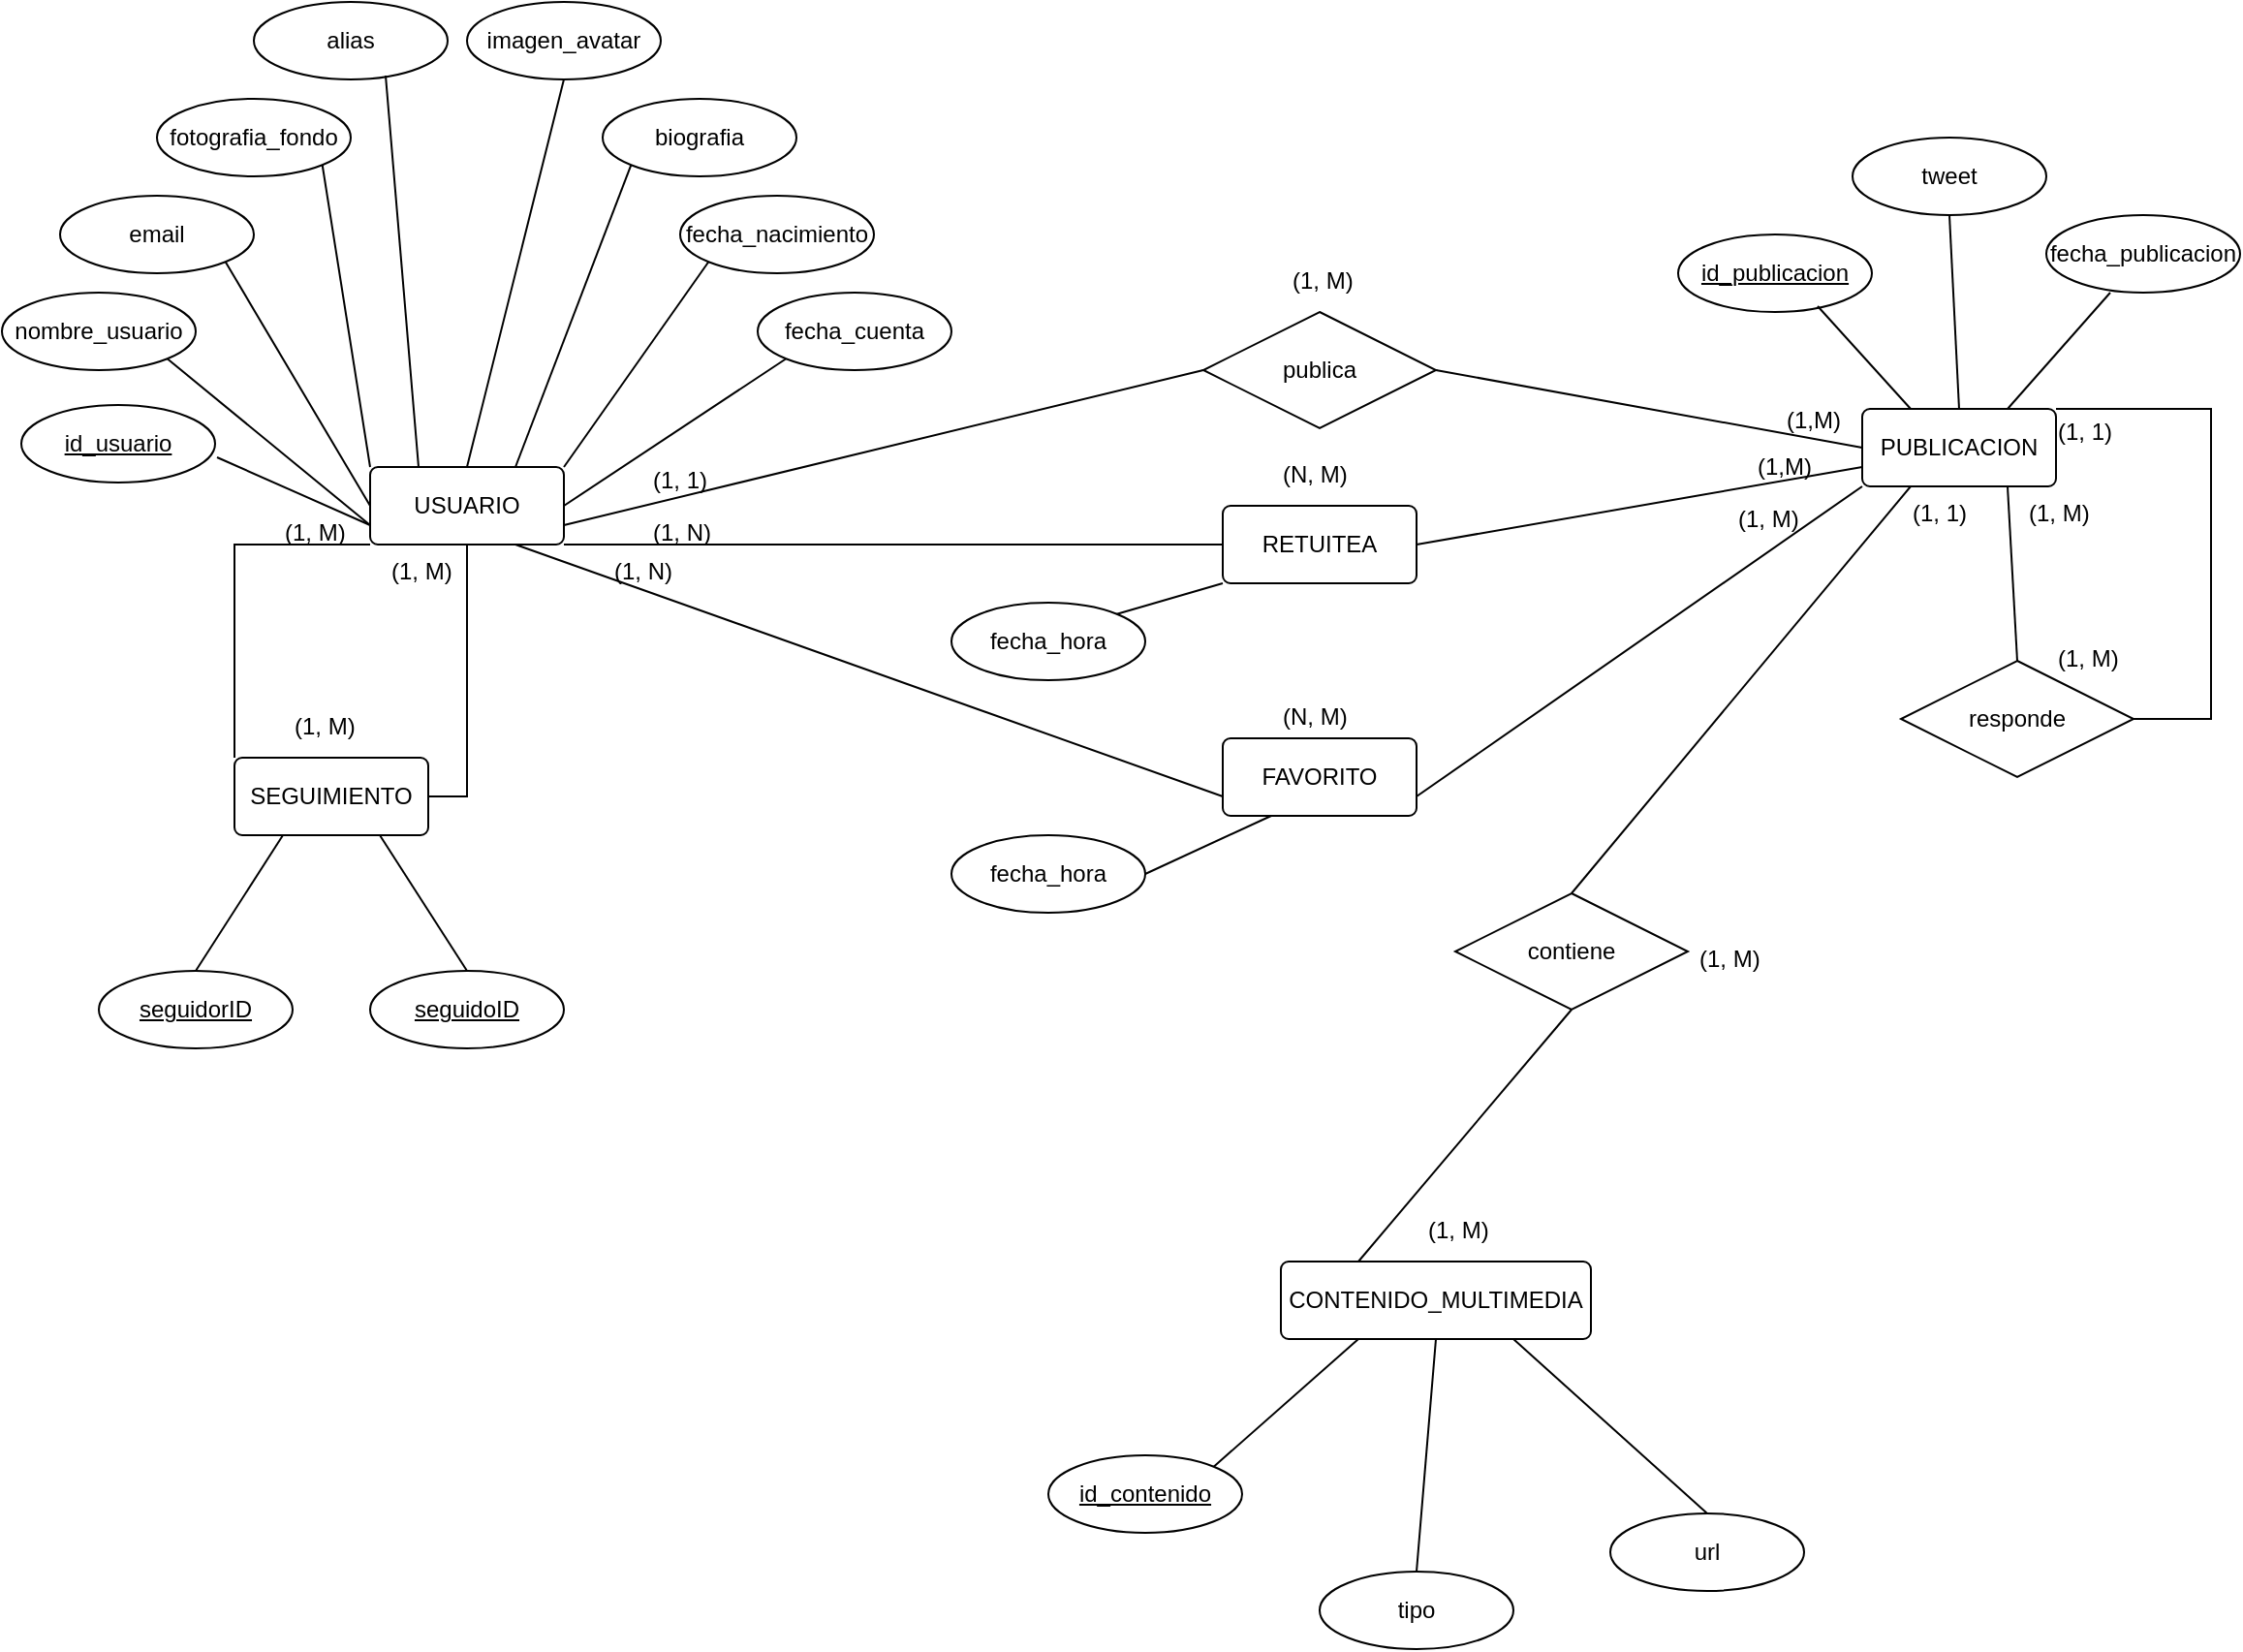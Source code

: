 <mxfile version="24.2.7" type="google">
  <diagram name="Página-1" id="BvKP64mzBPLsDO9Jx9As">
    <mxGraphModel grid="1" page="1" gridSize="10" guides="1" tooltips="1" connect="1" arrows="1" fold="1" pageScale="1" pageWidth="850" pageHeight="1100" math="0" shadow="0">
      <root>
        <mxCell id="0" />
        <mxCell id="1" parent="0" />
        <mxCell id="i9fuQxLKUlfy12cTWYng-1" value="USUARIO" style="rounded=1;arcSize=10;whiteSpace=wrap;html=1;align=center;" vertex="1" parent="1">
          <mxGeometry x="210" y="270" width="100" height="40" as="geometry" />
        </mxCell>
        <mxCell id="i9fuQxLKUlfy12cTWYng-2" value="email" style="ellipse;whiteSpace=wrap;html=1;align=center;fontStyle=0;" vertex="1" parent="1">
          <mxGeometry x="50" y="130" width="100" height="40" as="geometry" />
        </mxCell>
        <mxCell id="i9fuQxLKUlfy12cTWYng-3" value="nombre_usuario" style="ellipse;whiteSpace=wrap;html=1;align=center;fontStyle=0;" vertex="1" parent="1">
          <mxGeometry x="20" y="180" width="100" height="40" as="geometry" />
        </mxCell>
        <mxCell id="i9fuQxLKUlfy12cTWYng-4" value="PUBLICACION" style="rounded=1;arcSize=10;whiteSpace=wrap;html=1;align=center;" vertex="1" parent="1">
          <mxGeometry x="980" y="240" width="100" height="40" as="geometry" />
        </mxCell>
        <mxCell id="i9fuQxLKUlfy12cTWYng-5" value="fecha_cuenta" style="ellipse;whiteSpace=wrap;html=1;align=center;" vertex="1" parent="1">
          <mxGeometry x="410" y="180" width="100" height="40" as="geometry" />
        </mxCell>
        <mxCell id="i9fuQxLKUlfy12cTWYng-6" value="fecha_nacimiento" style="ellipse;whiteSpace=wrap;html=1;align=center;" vertex="1" parent="1">
          <mxGeometry x="370" y="130" width="100" height="40" as="geometry" />
        </mxCell>
        <mxCell id="i9fuQxLKUlfy12cTWYng-7" value="biografia" style="ellipse;whiteSpace=wrap;html=1;align=center;" vertex="1" parent="1">
          <mxGeometry x="330" y="80" width="100" height="40" as="geometry" />
        </mxCell>
        <mxCell id="i9fuQxLKUlfy12cTWYng-9" value="id_publicacion" style="ellipse;whiteSpace=wrap;html=1;align=center;fontStyle=4;" vertex="1" parent="1">
          <mxGeometry x="885" y="150" width="100" height="40" as="geometry" />
        </mxCell>
        <mxCell id="i9fuQxLKUlfy12cTWYng-10" value="tweet" style="ellipse;whiteSpace=wrap;html=1;align=center;" vertex="1" parent="1">
          <mxGeometry x="975" y="100" width="100" height="40" as="geometry" />
        </mxCell>
        <mxCell id="i9fuQxLKUlfy12cTWYng-11" value="fecha_publicacion" style="ellipse;whiteSpace=wrap;html=1;align=center;" vertex="1" parent="1">
          <mxGeometry x="1075" y="140" width="100" height="40" as="geometry" />
        </mxCell>
        <mxCell id="i9fuQxLKUlfy12cTWYng-12" value="CONTENIDO_MULTIMEDIA" style="rounded=1;arcSize=10;whiteSpace=wrap;html=1;align=center;" vertex="1" parent="1">
          <mxGeometry x="680" y="680" width="160" height="40" as="geometry" />
        </mxCell>
        <mxCell id="i9fuQxLKUlfy12cTWYng-17" value="id_contenido" style="ellipse;whiteSpace=wrap;html=1;align=center;fontStyle=4;" vertex="1" parent="1">
          <mxGeometry x="560" y="780" width="100" height="40" as="geometry" />
        </mxCell>
        <mxCell id="i9fuQxLKUlfy12cTWYng-18" value="tipo" style="ellipse;whiteSpace=wrap;html=1;align=center;" vertex="1" parent="1">
          <mxGeometry x="700" y="840" width="100" height="40" as="geometry" />
        </mxCell>
        <mxCell id="i9fuQxLKUlfy12cTWYng-19" value="url" style="ellipse;whiteSpace=wrap;html=1;align=center;" vertex="1" parent="1">
          <mxGeometry x="850" y="810" width="100" height="40" as="geometry" />
        </mxCell>
        <mxCell id="i9fuQxLKUlfy12cTWYng-20" value="SEGUIMIENTO" style="rounded=1;arcSize=10;whiteSpace=wrap;html=1;align=center;" vertex="1" parent="1">
          <mxGeometry x="140" y="420" width="100" height="40" as="geometry" />
        </mxCell>
        <mxCell id="i9fuQxLKUlfy12cTWYng-21" value="seguidoID" style="ellipse;whiteSpace=wrap;html=1;align=center;fontStyle=4;" vertex="1" parent="1">
          <mxGeometry x="210" y="530" width="100" height="40" as="geometry" />
        </mxCell>
        <mxCell id="i9fuQxLKUlfy12cTWYng-23" value="seguidorID" style="ellipse;whiteSpace=wrap;html=1;align=center;fontStyle=4" vertex="1" parent="1">
          <mxGeometry x="70" y="530" width="100" height="40" as="geometry" />
        </mxCell>
        <mxCell id="iGAWuFew3b74H168h_3H-1" value="imagen_avatar" style="ellipse;whiteSpace=wrap;html=1;align=center;" vertex="1" parent="1">
          <mxGeometry x="260" y="30" width="100" height="40" as="geometry" />
        </mxCell>
        <mxCell id="iGAWuFew3b74H168h_3H-2" value="alias" style="ellipse;whiteSpace=wrap;html=1;align=center;" vertex="1" parent="1">
          <mxGeometry x="150" y="30" width="100" height="40" as="geometry" />
        </mxCell>
        <mxCell id="iGAWuFew3b74H168h_3H-3" value="fotografia_fondo" style="ellipse;whiteSpace=wrap;html=1;align=center;" vertex="1" parent="1">
          <mxGeometry x="100" y="80" width="100" height="40" as="geometry" />
        </mxCell>
        <mxCell id="iGAWuFew3b74H168h_3H-6" value="" style="endArrow=none;html=1;rounded=0;exitX=1;exitY=1;exitDx=0;exitDy=0;entryX=0;entryY=0.75;entryDx=0;entryDy=0;" edge="1" parent="1" source="i9fuQxLKUlfy12cTWYng-3" target="i9fuQxLKUlfy12cTWYng-1">
          <mxGeometry relative="1" as="geometry">
            <mxPoint x="310" y="200" as="sourcePoint" />
            <mxPoint x="470" y="200" as="targetPoint" />
          </mxGeometry>
        </mxCell>
        <mxCell id="iGAWuFew3b74H168h_3H-7" value="" style="endArrow=none;html=1;rounded=0;exitX=1;exitY=1;exitDx=0;exitDy=0;entryX=0;entryY=0.5;entryDx=0;entryDy=0;" edge="1" parent="1" source="i9fuQxLKUlfy12cTWYng-2" target="i9fuQxLKUlfy12cTWYng-1">
          <mxGeometry relative="1" as="geometry">
            <mxPoint x="115" y="224" as="sourcePoint" />
            <mxPoint x="220" y="280" as="targetPoint" />
          </mxGeometry>
        </mxCell>
        <mxCell id="iGAWuFew3b74H168h_3H-8" value="" style="endArrow=none;html=1;rounded=0;exitX=1;exitY=1;exitDx=0;exitDy=0;entryX=0;entryY=0;entryDx=0;entryDy=0;" edge="1" parent="1" source="iGAWuFew3b74H168h_3H-3" target="i9fuQxLKUlfy12cTWYng-1">
          <mxGeometry relative="1" as="geometry">
            <mxPoint x="125" y="234" as="sourcePoint" />
            <mxPoint x="230" y="290" as="targetPoint" />
          </mxGeometry>
        </mxCell>
        <mxCell id="iGAWuFew3b74H168h_3H-9" value="" style="endArrow=none;html=1;rounded=0;exitX=0.68;exitY=0.95;exitDx=0;exitDy=0;entryX=0.25;entryY=0;entryDx=0;entryDy=0;exitPerimeter=0;" edge="1" parent="1" source="iGAWuFew3b74H168h_3H-2" target="i9fuQxLKUlfy12cTWYng-1">
          <mxGeometry relative="1" as="geometry">
            <mxPoint x="135" y="244" as="sourcePoint" />
            <mxPoint x="240" y="300" as="targetPoint" />
          </mxGeometry>
        </mxCell>
        <mxCell id="iGAWuFew3b74H168h_3H-10" value="" style="endArrow=none;html=1;rounded=0;exitX=0.5;exitY=1;exitDx=0;exitDy=0;entryX=0.5;entryY=0;entryDx=0;entryDy=0;" edge="1" parent="1" source="iGAWuFew3b74H168h_3H-1" target="i9fuQxLKUlfy12cTWYng-1">
          <mxGeometry relative="1" as="geometry">
            <mxPoint x="145" y="254" as="sourcePoint" />
            <mxPoint x="250" y="310" as="targetPoint" />
          </mxGeometry>
        </mxCell>
        <mxCell id="iGAWuFew3b74H168h_3H-11" value="" style="endArrow=none;html=1;rounded=0;exitX=0;exitY=1;exitDx=0;exitDy=0;entryX=0.75;entryY=0;entryDx=0;entryDy=0;" edge="1" parent="1" source="i9fuQxLKUlfy12cTWYng-7" target="i9fuQxLKUlfy12cTWYng-1">
          <mxGeometry relative="1" as="geometry">
            <mxPoint x="155" y="264" as="sourcePoint" />
            <mxPoint x="260" y="320" as="targetPoint" />
          </mxGeometry>
        </mxCell>
        <mxCell id="iGAWuFew3b74H168h_3H-12" value="" style="endArrow=none;html=1;rounded=0;exitX=0;exitY=1;exitDx=0;exitDy=0;entryX=1;entryY=0;entryDx=0;entryDy=0;" edge="1" parent="1" source="i9fuQxLKUlfy12cTWYng-6" target="i9fuQxLKUlfy12cTWYng-1">
          <mxGeometry relative="1" as="geometry">
            <mxPoint x="165" y="274" as="sourcePoint" />
            <mxPoint x="270" y="330" as="targetPoint" />
          </mxGeometry>
        </mxCell>
        <mxCell id="iGAWuFew3b74H168h_3H-13" value="" style="endArrow=none;html=1;rounded=0;exitX=0;exitY=1;exitDx=0;exitDy=0;entryX=1;entryY=0.5;entryDx=0;entryDy=0;" edge="1" parent="1" source="i9fuQxLKUlfy12cTWYng-5" target="i9fuQxLKUlfy12cTWYng-1">
          <mxGeometry relative="1" as="geometry">
            <mxPoint x="175" y="284" as="sourcePoint" />
            <mxPoint x="280" y="340" as="targetPoint" />
          </mxGeometry>
        </mxCell>
        <mxCell id="iGAWuFew3b74H168h_3H-14" value="publica" style="shape=rhombus;perimeter=rhombusPerimeter;whiteSpace=wrap;html=1;align=center;" vertex="1" parent="1">
          <mxGeometry x="640" y="190" width="120" height="60" as="geometry" />
        </mxCell>
        <mxCell id="iGAWuFew3b74H168h_3H-17" value="" style="endArrow=none;html=1;rounded=0;entryX=0.72;entryY=0.925;entryDx=0;entryDy=0;entryPerimeter=0;exitX=0.25;exitY=0;exitDx=0;exitDy=0;" edge="1" parent="1" source="i9fuQxLKUlfy12cTWYng-4" target="i9fuQxLKUlfy12cTWYng-9">
          <mxGeometry relative="1" as="geometry">
            <mxPoint x="760" y="320" as="sourcePoint" />
            <mxPoint x="920" y="320" as="targetPoint" />
          </mxGeometry>
        </mxCell>
        <mxCell id="iGAWuFew3b74H168h_3H-19" value="" style="endArrow=none;html=1;rounded=0;entryX=0.5;entryY=1;entryDx=0;entryDy=0;exitX=0.5;exitY=0;exitDx=0;exitDy=0;" edge="1" parent="1" source="i9fuQxLKUlfy12cTWYng-4" target="i9fuQxLKUlfy12cTWYng-10">
          <mxGeometry relative="1" as="geometry">
            <mxPoint x="1015" y="250" as="sourcePoint" />
            <mxPoint x="967" y="197" as="targetPoint" />
          </mxGeometry>
        </mxCell>
        <mxCell id="iGAWuFew3b74H168h_3H-20" value="" style="endArrow=none;html=1;rounded=0;entryX=0.33;entryY=1;entryDx=0;entryDy=0;exitX=0.75;exitY=0;exitDx=0;exitDy=0;entryPerimeter=0;" edge="1" parent="1" source="i9fuQxLKUlfy12cTWYng-4" target="i9fuQxLKUlfy12cTWYng-11">
          <mxGeometry relative="1" as="geometry">
            <mxPoint x="1040" y="250" as="sourcePoint" />
            <mxPoint x="1035" y="150" as="targetPoint" />
          </mxGeometry>
        </mxCell>
        <mxCell id="iGAWuFew3b74H168h_3H-23" value="" style="endArrow=none;html=1;rounded=0;exitX=1;exitY=0.75;exitDx=0;exitDy=0;entryX=0;entryY=0.5;entryDx=0;entryDy=0;" edge="1" parent="1" source="i9fuQxLKUlfy12cTWYng-1" target="iGAWuFew3b74H168h_3H-14">
          <mxGeometry relative="1" as="geometry">
            <mxPoint x="320" y="300" as="sourcePoint" />
            <mxPoint x="650" y="240" as="targetPoint" />
          </mxGeometry>
        </mxCell>
        <mxCell id="iGAWuFew3b74H168h_3H-24" value="" style="endArrow=none;html=1;rounded=0;exitX=1;exitY=1;exitDx=0;exitDy=0;entryX=0;entryY=0.5;entryDx=0;entryDy=0;" edge="1" parent="1" source="i9fuQxLKUlfy12cTWYng-1" target="iGAWuFew3b74H168h_3H-43">
          <mxGeometry relative="1" as="geometry">
            <mxPoint x="330" y="310" as="sourcePoint" />
            <mxPoint x="640" y="380" as="targetPoint" />
            <Array as="points" />
          </mxGeometry>
        </mxCell>
        <mxCell id="iGAWuFew3b74H168h_3H-25" value="" style="endArrow=none;html=1;rounded=0;exitX=1;exitY=0.5;exitDx=0;exitDy=0;entryX=0;entryY=0.5;entryDx=0;entryDy=0;" edge="1" parent="1" source="iGAWuFew3b74H168h_3H-14" target="i9fuQxLKUlfy12cTWYng-4">
          <mxGeometry relative="1" as="geometry">
            <mxPoint x="340" y="320" as="sourcePoint" />
            <mxPoint x="670" y="260" as="targetPoint" />
          </mxGeometry>
        </mxCell>
        <mxCell id="iGAWuFew3b74H168h_3H-26" value="" style="endArrow=none;html=1;rounded=0;exitX=1;exitY=0.5;exitDx=0;exitDy=0;entryX=0;entryY=0.75;entryDx=0;entryDy=0;" edge="1" parent="1" source="iGAWuFew3b74H168h_3H-43" target="i9fuQxLKUlfy12cTWYng-4">
          <mxGeometry relative="1" as="geometry">
            <mxPoint x="760" y="380" as="sourcePoint" />
            <mxPoint x="680" y="270" as="targetPoint" />
          </mxGeometry>
        </mxCell>
        <mxCell id="iGAWuFew3b74H168h_3H-27" value="id_usuario" style="ellipse;whiteSpace=wrap;html=1;align=center;fontStyle=4;" vertex="1" parent="1">
          <mxGeometry x="30" y="238" width="100" height="40" as="geometry" />
        </mxCell>
        <mxCell id="iGAWuFew3b74H168h_3H-28" value="" style="endArrow=none;html=1;rounded=0;exitX=1.01;exitY=0.675;exitDx=0;exitDy=0;entryX=0;entryY=0.75;entryDx=0;entryDy=0;exitPerimeter=0;" edge="1" parent="1" source="iGAWuFew3b74H168h_3H-27" target="i9fuQxLKUlfy12cTWYng-1">
          <mxGeometry relative="1" as="geometry">
            <mxPoint x="115" y="224" as="sourcePoint" />
            <mxPoint x="220" y="310" as="targetPoint" />
          </mxGeometry>
        </mxCell>
        <mxCell id="iGAWuFew3b74H168h_3H-29" value="" style="endArrow=none;html=1;rounded=0;exitX=0.5;exitY=0;exitDx=0;exitDy=0;entryX=0.25;entryY=1;entryDx=0;entryDy=0;" edge="1" parent="1" source="i9fuQxLKUlfy12cTWYng-23" target="i9fuQxLKUlfy12cTWYng-20">
          <mxGeometry relative="1" as="geometry">
            <mxPoint x="20" y="460" as="sourcePoint" />
            <mxPoint x="50" y="470" as="targetPoint" />
          </mxGeometry>
        </mxCell>
        <mxCell id="iGAWuFew3b74H168h_3H-30" value="" style="endArrow=none;html=1;rounded=0;exitX=0.5;exitY=0;exitDx=0;exitDy=0;entryX=0.75;entryY=1;entryDx=0;entryDy=0;" edge="1" parent="1" source="i9fuQxLKUlfy12cTWYng-21" target="i9fuQxLKUlfy12cTWYng-20">
          <mxGeometry relative="1" as="geometry">
            <mxPoint x="130" y="540" as="sourcePoint" />
            <mxPoint x="175" y="470" as="targetPoint" />
          </mxGeometry>
        </mxCell>
        <mxCell id="iGAWuFew3b74H168h_3H-31" value="" style="endArrow=none;html=1;rounded=0;entryX=0.25;entryY=1;entryDx=0;entryDy=0;exitX=1;exitY=0;exitDx=0;exitDy=0;" edge="1" parent="1" source="i9fuQxLKUlfy12cTWYng-17" target="i9fuQxLKUlfy12cTWYng-12">
          <mxGeometry relative="1" as="geometry">
            <mxPoint x="470" y="660" as="sourcePoint" />
            <mxPoint x="630" y="660" as="targetPoint" />
          </mxGeometry>
        </mxCell>
        <mxCell id="iGAWuFew3b74H168h_3H-32" value="" style="endArrow=none;html=1;rounded=0;entryX=0.5;entryY=1;entryDx=0;entryDy=0;exitX=0.5;exitY=0;exitDx=0;exitDy=0;" edge="1" parent="1" source="i9fuQxLKUlfy12cTWYng-18" target="i9fuQxLKUlfy12cTWYng-12">
          <mxGeometry relative="1" as="geometry">
            <mxPoint x="470" y="660" as="sourcePoint" />
            <mxPoint x="630" y="660" as="targetPoint" />
          </mxGeometry>
        </mxCell>
        <mxCell id="iGAWuFew3b74H168h_3H-33" value="" style="endArrow=none;html=1;rounded=0;entryX=0.75;entryY=1;entryDx=0;entryDy=0;exitX=0.5;exitY=0;exitDx=0;exitDy=0;" edge="1" parent="1" source="i9fuQxLKUlfy12cTWYng-19" target="i9fuQxLKUlfy12cTWYng-12">
          <mxGeometry relative="1" as="geometry">
            <mxPoint x="470" y="660" as="sourcePoint" />
            <mxPoint x="630" y="660" as="targetPoint" />
          </mxGeometry>
        </mxCell>
        <mxCell id="iGAWuFew3b74H168h_3H-34" value="" style="endArrow=none;html=1;rounded=0;entryX=0.75;entryY=1;entryDx=0;entryDy=0;exitX=0.5;exitY=0;exitDx=0;exitDy=0;" edge="1" parent="1" source="iGAWuFew3b74H168h_3H-35" target="i9fuQxLKUlfy12cTWYng-4">
          <mxGeometry relative="1" as="geometry">
            <mxPoint x="780" y="310" as="sourcePoint" />
            <mxPoint x="940" y="310" as="targetPoint" />
            <Array as="points" />
          </mxGeometry>
        </mxCell>
        <mxCell id="iGAWuFew3b74H168h_3H-36" value="" style="endArrow=none;html=1;rounded=0;entryX=1;entryY=0.5;entryDx=0;entryDy=0;exitX=1;exitY=0;exitDx=0;exitDy=0;" edge="1" parent="1" source="i9fuQxLKUlfy12cTWYng-4" target="iGAWuFew3b74H168h_3H-35">
          <mxGeometry relative="1" as="geometry">
            <mxPoint x="1080" y="240" as="sourcePoint" />
            <mxPoint x="1005" y="280" as="targetPoint" />
            <Array as="points">
              <mxPoint x="1160" y="240" />
              <mxPoint x="1160" y="320" />
              <mxPoint x="1160" y="400" />
            </Array>
          </mxGeometry>
        </mxCell>
        <mxCell id="iGAWuFew3b74H168h_3H-35" value="responde" style="shape=rhombus;perimeter=rhombusPerimeter;whiteSpace=wrap;html=1;align=center;" vertex="1" parent="1">
          <mxGeometry x="1000" y="370" width="120" height="60" as="geometry" />
        </mxCell>
        <mxCell id="iGAWuFew3b74H168h_3H-38" value="" style="endArrow=none;html=1;rounded=0;exitX=1;exitY=0.5;exitDx=0;exitDy=0;entryX=0.5;entryY=1;entryDx=0;entryDy=0;" edge="1" parent="1" source="i9fuQxLKUlfy12cTWYng-20" target="i9fuQxLKUlfy12cTWYng-1">
          <mxGeometry relative="1" as="geometry">
            <mxPoint x="410" y="380" as="sourcePoint" />
            <mxPoint x="570" y="380" as="targetPoint" />
            <Array as="points">
              <mxPoint x="260" y="440" />
            </Array>
          </mxGeometry>
        </mxCell>
        <mxCell id="iGAWuFew3b74H168h_3H-39" value="" style="endArrow=none;html=1;rounded=0;exitX=0;exitY=0;exitDx=0;exitDy=0;entryX=0;entryY=1;entryDx=0;entryDy=0;" edge="1" parent="1" source="i9fuQxLKUlfy12cTWYng-20" target="i9fuQxLKUlfy12cTWYng-1">
          <mxGeometry relative="1" as="geometry">
            <mxPoint x="250" y="450" as="sourcePoint" />
            <mxPoint x="245" y="320" as="targetPoint" />
            <Array as="points">
              <mxPoint x="140" y="310" />
            </Array>
          </mxGeometry>
        </mxCell>
        <mxCell id="iGAWuFew3b74H168h_3H-40" value="contiene" style="shape=rhombus;perimeter=rhombusPerimeter;whiteSpace=wrap;html=1;align=center;" vertex="1" parent="1">
          <mxGeometry x="770" y="490" width="120" height="60" as="geometry" />
        </mxCell>
        <mxCell id="iGAWuFew3b74H168h_3H-41" value="" style="endArrow=none;html=1;rounded=0;exitX=0.25;exitY=1;exitDx=0;exitDy=0;entryX=0.5;entryY=0;entryDx=0;entryDy=0;" edge="1" parent="1" source="i9fuQxLKUlfy12cTWYng-4" target="iGAWuFew3b74H168h_3H-40">
          <mxGeometry relative="1" as="geometry">
            <mxPoint x="840" y="520" as="sourcePoint" />
            <mxPoint x="1000" y="520" as="targetPoint" />
          </mxGeometry>
        </mxCell>
        <mxCell id="iGAWuFew3b74H168h_3H-42" value="" style="endArrow=none;html=1;rounded=0;exitX=0.5;exitY=1;exitDx=0;exitDy=0;entryX=0.25;entryY=0;entryDx=0;entryDy=0;" edge="1" parent="1" source="iGAWuFew3b74H168h_3H-40" target="i9fuQxLKUlfy12cTWYng-12">
          <mxGeometry relative="1" as="geometry">
            <mxPoint x="855" y="455" as="sourcePoint" />
            <mxPoint x="710" y="680" as="targetPoint" />
          </mxGeometry>
        </mxCell>
        <mxCell id="iGAWuFew3b74H168h_3H-43" value="RETUITEA" style="rounded=1;arcSize=10;whiteSpace=wrap;html=1;align=center;" vertex="1" parent="1">
          <mxGeometry x="650" y="290" width="100" height="40" as="geometry" />
        </mxCell>
        <mxCell id="iGAWuFew3b74H168h_3H-44" value="(1, 1) " style="text;strokeColor=none;fillColor=none;spacingLeft=4;spacingRight=4;overflow=hidden;rotatable=0;points=[[0,0.5],[1,0.5]];portConstraint=eastwest;fontSize=12;whiteSpace=wrap;html=1;" vertex="1" parent="1">
          <mxGeometry x="350" y="263" width="40" height="30" as="geometry" />
        </mxCell>
        <mxCell id="iGAWuFew3b74H168h_3H-45" value="(1,M)" style="text;strokeColor=none;fillColor=none;spacingLeft=4;spacingRight=4;overflow=hidden;rotatable=0;points=[[0,0.5],[1,0.5]];portConstraint=eastwest;fontSize=12;whiteSpace=wrap;html=1;" vertex="1" parent="1">
          <mxGeometry x="935" y="232" width="40" height="30" as="geometry" />
        </mxCell>
        <mxCell id="iGAWuFew3b74H168h_3H-46" value="(1, M) " style="text;strokeColor=none;fillColor=none;spacingLeft=4;spacingRight=4;overflow=hidden;rotatable=0;points=[[0,0.5],[1,0.5]];portConstraint=eastwest;fontSize=12;whiteSpace=wrap;html=1;" vertex="1" parent="1">
          <mxGeometry x="680" y="160" width="50" height="30" as="geometry" />
        </mxCell>
        <mxCell id="iGAWuFew3b74H168h_3H-47" value="(1, N) " style="text;strokeColor=none;fillColor=none;spacingLeft=4;spacingRight=4;overflow=hidden;rotatable=0;points=[[0,0.5],[1,0.5]];portConstraint=eastwest;fontSize=12;whiteSpace=wrap;html=1;" vertex="1" parent="1">
          <mxGeometry x="350" y="290" width="40" height="30" as="geometry" />
        </mxCell>
        <mxCell id="iGAWuFew3b74H168h_3H-48" value="(1,M)" style="text;strokeColor=none;fillColor=none;spacingLeft=4;spacingRight=4;overflow=hidden;rotatable=0;points=[[0,0.5],[1,0.5]];portConstraint=eastwest;fontSize=12;whiteSpace=wrap;html=1;" vertex="1" parent="1">
          <mxGeometry x="920" y="256" width="40" height="30" as="geometry" />
        </mxCell>
        <mxCell id="iGAWuFew3b74H168h_3H-49" value="(N, M) " style="text;strokeColor=none;fillColor=none;spacingLeft=4;spacingRight=4;overflow=hidden;rotatable=0;points=[[0,0.5],[1,0.5]];portConstraint=eastwest;fontSize=12;whiteSpace=wrap;html=1;" vertex="1" parent="1">
          <mxGeometry x="675" y="260" width="50" height="30" as="geometry" />
        </mxCell>
        <mxCell id="iGAWuFew3b74H168h_3H-50" value="fecha_hora" style="ellipse;whiteSpace=wrap;html=1;align=center;" vertex="1" parent="1">
          <mxGeometry x="510" y="340" width="100" height="40" as="geometry" />
        </mxCell>
        <mxCell id="iGAWuFew3b74H168h_3H-51" value="" style="endArrow=none;html=1;rounded=0;exitX=0;exitY=1;exitDx=0;exitDy=0;entryX=1;entryY=0;entryDx=0;entryDy=0;" edge="1" parent="1" source="iGAWuFew3b74H168h_3H-43" target="iGAWuFew3b74H168h_3H-50">
          <mxGeometry relative="1" as="geometry">
            <mxPoint x="435" y="224" as="sourcePoint" />
            <mxPoint x="320" y="300" as="targetPoint" />
          </mxGeometry>
        </mxCell>
        <mxCell id="iGAWuFew3b74H168h_3H-52" value="FAVORITO" style="rounded=1;arcSize=10;whiteSpace=wrap;html=1;align=center;" vertex="1" parent="1">
          <mxGeometry x="650" y="410" width="100" height="40" as="geometry" />
        </mxCell>
        <mxCell id="iGAWuFew3b74H168h_3H-53" value="" style="endArrow=none;html=1;rounded=0;exitX=0.75;exitY=1;exitDx=0;exitDy=0;entryX=0;entryY=0.75;entryDx=0;entryDy=0;" edge="1" parent="1" source="i9fuQxLKUlfy12cTWYng-1" target="iGAWuFew3b74H168h_3H-52">
          <mxGeometry relative="1" as="geometry">
            <mxPoint x="320" y="320" as="sourcePoint" />
            <mxPoint x="660" y="320" as="targetPoint" />
            <Array as="points" />
          </mxGeometry>
        </mxCell>
        <mxCell id="iGAWuFew3b74H168h_3H-54" value="fecha_hora" style="ellipse;whiteSpace=wrap;html=1;align=center;" vertex="1" parent="1">
          <mxGeometry x="510" y="460" width="100" height="40" as="geometry" />
        </mxCell>
        <mxCell id="iGAWuFew3b74H168h_3H-55" value="" style="endArrow=none;html=1;rounded=0;exitX=0.25;exitY=1;exitDx=0;exitDy=0;entryX=1;entryY=0.5;entryDx=0;entryDy=0;" edge="1" parent="1" source="iGAWuFew3b74H168h_3H-52" target="iGAWuFew3b74H168h_3H-54">
          <mxGeometry relative="1" as="geometry">
            <mxPoint x="660" y="340" as="sourcePoint" />
            <mxPoint x="605" y="356" as="targetPoint" />
          </mxGeometry>
        </mxCell>
        <mxCell id="iGAWuFew3b74H168h_3H-56" value="" style="endArrow=none;html=1;rounded=0;exitX=1;exitY=0.75;exitDx=0;exitDy=0;entryX=0;entryY=1;entryDx=0;entryDy=0;" edge="1" parent="1" source="iGAWuFew3b74H168h_3H-52" target="i9fuQxLKUlfy12cTWYng-4">
          <mxGeometry relative="1" as="geometry">
            <mxPoint x="760" y="320" as="sourcePoint" />
            <mxPoint x="990" y="280" as="targetPoint" />
          </mxGeometry>
        </mxCell>
        <mxCell id="iGAWuFew3b74H168h_3H-57" value="(N, M) " style="text;strokeColor=none;fillColor=none;spacingLeft=4;spacingRight=4;overflow=hidden;rotatable=0;points=[[0,0.5],[1,0.5]];portConstraint=eastwest;fontSize=12;whiteSpace=wrap;html=1;" vertex="1" parent="1">
          <mxGeometry x="675" y="385" width="50" height="30" as="geometry" />
        </mxCell>
        <mxCell id="iGAWuFew3b74H168h_3H-58" value="(1, N) " style="text;strokeColor=none;fillColor=none;spacingLeft=4;spacingRight=4;overflow=hidden;rotatable=0;points=[[0,0.5],[1,0.5]];portConstraint=eastwest;fontSize=12;whiteSpace=wrap;html=1;" vertex="1" parent="1">
          <mxGeometry x="330" y="310" width="40" height="30" as="geometry" />
        </mxCell>
        <mxCell id="iGAWuFew3b74H168h_3H-59" value="(1, M) " style="text;strokeColor=none;fillColor=none;spacingLeft=4;spacingRight=4;overflow=hidden;rotatable=0;points=[[0,0.5],[1,0.5]];portConstraint=eastwest;fontSize=12;whiteSpace=wrap;html=1;" vertex="1" parent="1">
          <mxGeometry x="910" y="283" width="45" height="30" as="geometry" />
        </mxCell>
        <mxCell id="iGAWuFew3b74H168h_3H-60" value="(1, 1) " style="text;strokeColor=none;fillColor=none;spacingLeft=4;spacingRight=4;overflow=hidden;rotatable=0;points=[[0,0.5],[1,0.5]];portConstraint=eastwest;fontSize=12;whiteSpace=wrap;html=1;" vertex="1" parent="1">
          <mxGeometry x="1000" y="280" width="45" height="30" as="geometry" />
        </mxCell>
        <mxCell id="iGAWuFew3b74H168h_3H-61" value="(1, M) " style="text;strokeColor=none;fillColor=none;spacingLeft=4;spacingRight=4;overflow=hidden;rotatable=0;points=[[0,0.5],[1,0.5]];portConstraint=eastwest;fontSize=12;whiteSpace=wrap;html=1;" vertex="1" parent="1">
          <mxGeometry x="750" y="650" width="45" height="30" as="geometry" />
        </mxCell>
        <mxCell id="iGAWuFew3b74H168h_3H-62" value="(1, M) " style="text;strokeColor=none;fillColor=none;spacingLeft=4;spacingRight=4;overflow=hidden;rotatable=0;points=[[0,0.5],[1,0.5]];portConstraint=eastwest;fontSize=12;whiteSpace=wrap;html=1;" vertex="1" parent="1">
          <mxGeometry x="890" y="510" width="45" height="30" as="geometry" />
        </mxCell>
        <mxCell id="iGAWuFew3b74H168h_3H-63" value="(1, M) " style="text;strokeColor=none;fillColor=none;spacingLeft=4;spacingRight=4;overflow=hidden;rotatable=0;points=[[0,0.5],[1,0.5]];portConstraint=eastwest;fontSize=12;whiteSpace=wrap;html=1;" vertex="1" parent="1">
          <mxGeometry x="1060" y="280" width="45" height="30" as="geometry" />
        </mxCell>
        <mxCell id="iGAWuFew3b74H168h_3H-64" value="(1, 1) " style="text;strokeColor=none;fillColor=none;spacingLeft=4;spacingRight=4;overflow=hidden;rotatable=0;points=[[0,0.5],[1,0.5]];portConstraint=eastwest;fontSize=12;whiteSpace=wrap;html=1;" vertex="1" parent="1">
          <mxGeometry x="1075" y="238" width="45" height="30" as="geometry" />
        </mxCell>
        <mxCell id="iGAWuFew3b74H168h_3H-65" value="(1, M) " style="text;strokeColor=none;fillColor=none;spacingLeft=4;spacingRight=4;overflow=hidden;rotatable=0;points=[[0,0.5],[1,0.5]];portConstraint=eastwest;fontSize=12;whiteSpace=wrap;html=1;" vertex="1" parent="1">
          <mxGeometry x="1075" y="355" width="45" height="30" as="geometry" />
        </mxCell>
        <mxCell id="iGAWuFew3b74H168h_3H-66" value="(1, M) " style="text;strokeColor=none;fillColor=none;spacingLeft=4;spacingRight=4;overflow=hidden;rotatable=0;points=[[0,0.5],[1,0.5]];portConstraint=eastwest;fontSize=12;whiteSpace=wrap;html=1;" vertex="1" parent="1">
          <mxGeometry x="160" y="290" width="50" height="30" as="geometry" />
        </mxCell>
        <mxCell id="iGAWuFew3b74H168h_3H-67" value="(1, M) " style="text;strokeColor=none;fillColor=none;spacingLeft=4;spacingRight=4;overflow=hidden;rotatable=0;points=[[0,0.5],[1,0.5]];portConstraint=eastwest;fontSize=12;whiteSpace=wrap;html=1;" vertex="1" parent="1">
          <mxGeometry x="165" y="390" width="50" height="30" as="geometry" />
        </mxCell>
        <mxCell id="iGAWuFew3b74H168h_3H-68" value="(1, M) " style="text;strokeColor=none;fillColor=none;spacingLeft=4;spacingRight=4;overflow=hidden;rotatable=0;points=[[0,0.5],[1,0.5]];portConstraint=eastwest;fontSize=12;whiteSpace=wrap;html=1;" vertex="1" parent="1">
          <mxGeometry x="215" y="310" width="50" height="30" as="geometry" />
        </mxCell>
      </root>
    </mxGraphModel>
  </diagram>
</mxfile>
